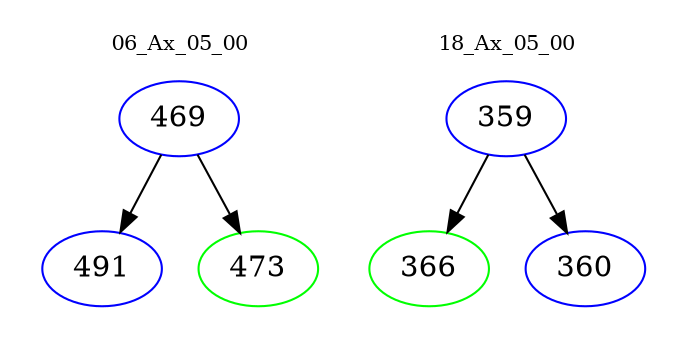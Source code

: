 digraph{
subgraph cluster_0 {
color = white
label = "06_Ax_05_00";
fontsize=10;
T0_469 [label="469", color="blue"]
T0_469 -> T0_491 [color="black"]
T0_491 [label="491", color="blue"]
T0_469 -> T0_473 [color="black"]
T0_473 [label="473", color="green"]
}
subgraph cluster_1 {
color = white
label = "18_Ax_05_00";
fontsize=10;
T1_359 [label="359", color="blue"]
T1_359 -> T1_366 [color="black"]
T1_366 [label="366", color="green"]
T1_359 -> T1_360 [color="black"]
T1_360 [label="360", color="blue"]
}
}
